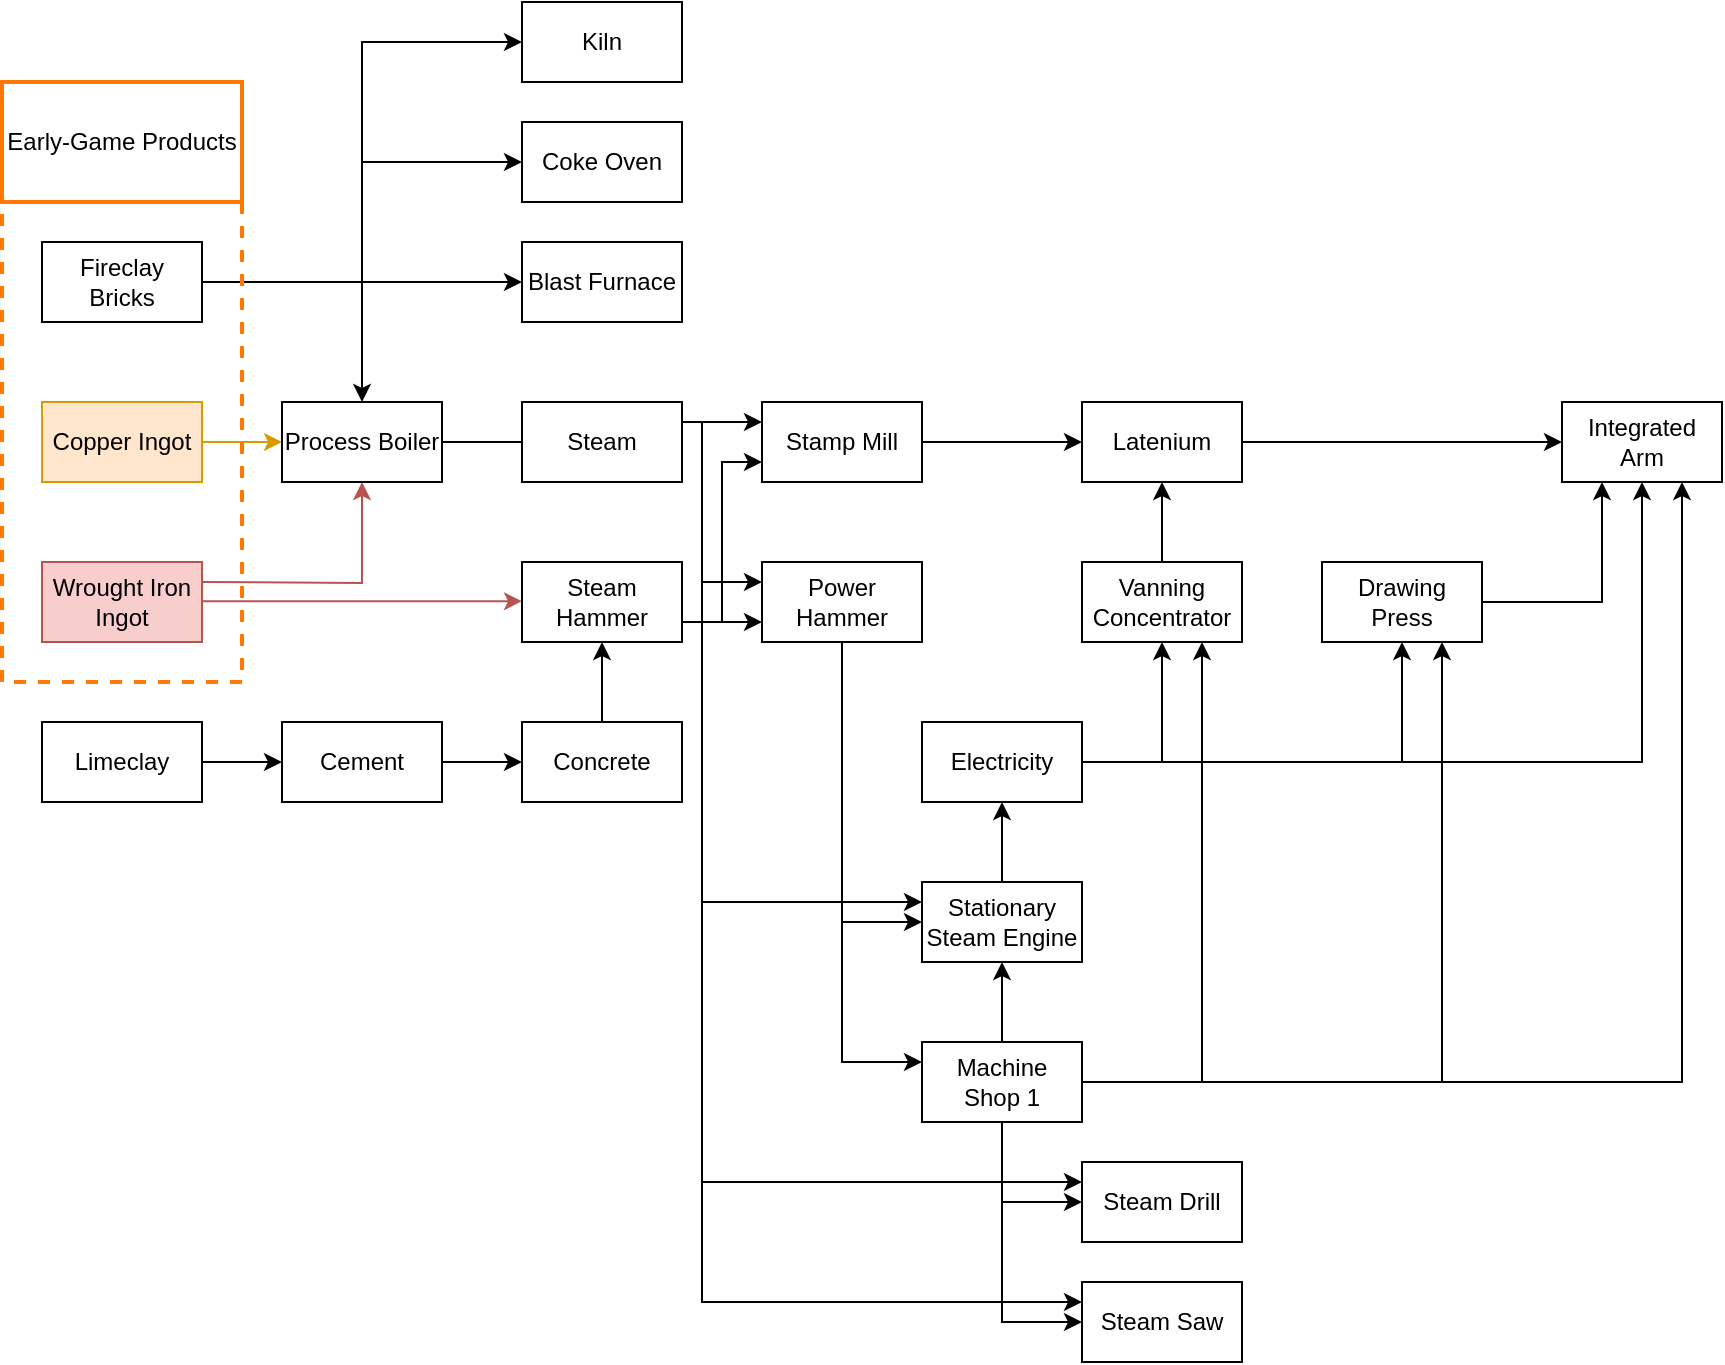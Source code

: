 <mxfile version="25.0.3">
  <diagram name="Page-1" id="IG3MzUUw2ymZqQd2v7ET">
    <mxGraphModel dx="1366" dy="869" grid="1" gridSize="10" guides="1" tooltips="1" connect="1" arrows="1" fold="1" page="0" pageScale="1" pageWidth="850" pageHeight="1100" math="0" shadow="0">
      <root>
        <mxCell id="0" />
        <mxCell id="1" parent="0" />
        <mxCell id="PVGm662-4inRBWsWVYEp-5" style="edgeStyle=orthogonalEdgeStyle;rounded=0;orthogonalLoop=1;jettySize=auto;html=1;entryX=0.5;entryY=0;entryDx=0;entryDy=0;" parent="1" source="m7AmhTVpTq-Uz_7KJyDs-37" target="PVGm662-4inRBWsWVYEp-4" edge="1">
          <mxGeometry relative="1" as="geometry" />
        </mxCell>
        <mxCell id="JbVLu6empZR443jNeuOb-39" style="edgeStyle=orthogonalEdgeStyle;rounded=0;orthogonalLoop=1;jettySize=auto;html=1;entryX=0;entryY=0.5;entryDx=0;entryDy=0;" edge="1" parent="1" source="m7AmhTVpTq-Uz_7KJyDs-37" target="JbVLu6empZR443jNeuOb-40">
          <mxGeometry relative="1" as="geometry">
            <mxPoint x="320" y="60" as="targetPoint" />
          </mxGeometry>
        </mxCell>
        <mxCell id="JbVLu6empZR443jNeuOb-42" style="edgeStyle=orthogonalEdgeStyle;rounded=0;orthogonalLoop=1;jettySize=auto;html=1;entryX=0;entryY=0.5;entryDx=0;entryDy=0;" edge="1" parent="1" source="m7AmhTVpTq-Uz_7KJyDs-37" target="JbVLu6empZR443jNeuOb-41">
          <mxGeometry relative="1" as="geometry" />
        </mxCell>
        <mxCell id="JbVLu6empZR443jNeuOb-44" style="edgeStyle=orthogonalEdgeStyle;rounded=0;orthogonalLoop=1;jettySize=auto;html=1;exitX=1;exitY=0.5;exitDx=0;exitDy=0;entryX=0;entryY=0.5;entryDx=0;entryDy=0;" edge="1" parent="1" source="m7AmhTVpTq-Uz_7KJyDs-37" target="JbVLu6empZR443jNeuOb-43">
          <mxGeometry relative="1" as="geometry" />
        </mxCell>
        <mxCell id="m7AmhTVpTq-Uz_7KJyDs-37" value="Fireclay&lt;br&gt;Bricks" style="rounded=0;whiteSpace=wrap;html=1;" parent="1" vertex="1">
          <mxGeometry x="120" y="120" width="80" height="40" as="geometry" />
        </mxCell>
        <mxCell id="m7AmhTVpTq-Uz_7KJyDs-78" style="edgeStyle=orthogonalEdgeStyle;rounded=0;orthogonalLoop=1;jettySize=auto;html=1;entryX=0;entryY=0.5;entryDx=0;entryDy=0;exitX=1;exitY=0.5;exitDx=0;exitDy=0;" parent="1" source="m7AmhTVpTq-Uz_7KJyDs-41" target="m7AmhTVpTq-Uz_7KJyDs-77" edge="1">
          <mxGeometry relative="1" as="geometry">
            <mxPoint x="220" y="310" as="sourcePoint" />
          </mxGeometry>
        </mxCell>
        <mxCell id="m7AmhTVpTq-Uz_7KJyDs-41" value="Limeclay" style="rounded=0;whiteSpace=wrap;html=1;" parent="1" vertex="1">
          <mxGeometry x="120" y="360" width="80" height="40" as="geometry" />
        </mxCell>
        <mxCell id="PVGm662-4inRBWsWVYEp-8" style="edgeStyle=orthogonalEdgeStyle;rounded=0;orthogonalLoop=1;jettySize=auto;html=1;" parent="1" source="m7AmhTVpTq-Uz_7KJyDs-77" target="PVGm662-4inRBWsWVYEp-7" edge="1">
          <mxGeometry relative="1" as="geometry" />
        </mxCell>
        <mxCell id="m7AmhTVpTq-Uz_7KJyDs-77" value="Cement" style="rounded=0;whiteSpace=wrap;html=1;" parent="1" vertex="1">
          <mxGeometry x="240" y="360" width="80" height="40" as="geometry" />
        </mxCell>
        <mxCell id="PVGm662-4inRBWsWVYEp-3" style="edgeStyle=orthogonalEdgeStyle;rounded=0;orthogonalLoop=1;jettySize=auto;html=1;entryX=0;entryY=0.5;entryDx=0;entryDy=0;fillColor=#ffe6cc;strokeColor=#d79b00;" parent="1" source="m7AmhTVpTq-Uz_7KJyDs-156" target="PVGm662-4inRBWsWVYEp-4" edge="1">
          <mxGeometry relative="1" as="geometry">
            <mxPoint x="320" y="220" as="targetPoint" />
          </mxGeometry>
        </mxCell>
        <mxCell id="m7AmhTVpTq-Uz_7KJyDs-156" value="Copper Ingot" style="rounded=0;whiteSpace=wrap;html=1;fillColor=#ffe6cc;strokeColor=#d79b00;" parent="1" vertex="1">
          <mxGeometry x="120" y="200" width="80" height="40" as="geometry" />
        </mxCell>
        <mxCell id="PVGm662-4inRBWsWVYEp-2" style="edgeStyle=orthogonalEdgeStyle;rounded=0;orthogonalLoop=1;jettySize=auto;html=1;entryX=0.5;entryY=1;entryDx=0;entryDy=0;fillColor=#f8cecc;strokeColor=#b85450;" parent="1" target="PVGm662-4inRBWsWVYEp-4" edge="1">
          <mxGeometry relative="1" as="geometry">
            <mxPoint x="320" y="230" as="targetPoint" />
            <mxPoint x="200" y="290.0" as="sourcePoint" />
          </mxGeometry>
        </mxCell>
        <mxCell id="PVGm662-4inRBWsWVYEp-6" style="edgeStyle=orthogonalEdgeStyle;rounded=0;orthogonalLoop=1;jettySize=auto;html=1;exitX=1;exitY=0.75;exitDx=0;exitDy=0;fillColor=#f8cecc;strokeColor=#b85450;" parent="1" edge="1">
          <mxGeometry relative="1" as="geometry">
            <mxPoint x="360" y="299.57" as="targetPoint" />
            <mxPoint x="200" y="299.57" as="sourcePoint" />
          </mxGeometry>
        </mxCell>
        <mxCell id="m7AmhTVpTq-Uz_7KJyDs-162" value="Wrought Iron Ingot" style="rounded=0;whiteSpace=wrap;html=1;fillColor=#f8cecc;strokeColor=#b85450;" parent="1" vertex="1">
          <mxGeometry x="120" y="280" width="80" height="40" as="geometry" />
        </mxCell>
        <mxCell id="m7AmhTVpTq-Uz_7KJyDs-195" value="Early-Game Products" style="rounded=0;whiteSpace=wrap;html=1;strokeColor=#ff7800;strokeWidth=2;" parent="1" vertex="1">
          <mxGeometry x="100" y="40" width="120" height="60" as="geometry" />
        </mxCell>
        <mxCell id="PVGm662-4inRBWsWVYEp-11" style="edgeStyle=orthogonalEdgeStyle;rounded=0;orthogonalLoop=1;jettySize=auto;html=1;" parent="1" source="PVGm662-4inRBWsWVYEp-4" edge="1">
          <mxGeometry relative="1" as="geometry">
            <mxPoint x="400" y="220" as="targetPoint" />
          </mxGeometry>
        </mxCell>
        <mxCell id="PVGm662-4inRBWsWVYEp-4" value="Process Boiler" style="rounded=0;whiteSpace=wrap;html=1;" parent="1" vertex="1">
          <mxGeometry x="240" y="200" width="80" height="40" as="geometry" />
        </mxCell>
        <mxCell id="PVGm662-4inRBWsWVYEp-10" style="edgeStyle=orthogonalEdgeStyle;rounded=0;orthogonalLoop=1;jettySize=auto;html=1;entryX=0.5;entryY=1;entryDx=0;entryDy=0;" parent="1" source="PVGm662-4inRBWsWVYEp-7" target="PVGm662-4inRBWsWVYEp-9" edge="1">
          <mxGeometry relative="1" as="geometry" />
        </mxCell>
        <mxCell id="PVGm662-4inRBWsWVYEp-7" value="Concrete" style="rounded=0;whiteSpace=wrap;html=1;" parent="1" vertex="1">
          <mxGeometry x="360" y="360" width="80" height="40" as="geometry" />
        </mxCell>
        <mxCell id="PVGm662-4inRBWsWVYEp-16" style="edgeStyle=orthogonalEdgeStyle;rounded=0;orthogonalLoop=1;jettySize=auto;html=1;entryX=0;entryY=0.75;entryDx=0;entryDy=0;exitX=1;exitY=0.75;exitDx=0;exitDy=0;" parent="1" source="PVGm662-4inRBWsWVYEp-9" target="PVGm662-4inRBWsWVYEp-15" edge="1">
          <mxGeometry relative="1" as="geometry">
            <Array as="points">
              <mxPoint x="460" y="310" />
              <mxPoint x="460" y="310" />
            </Array>
          </mxGeometry>
        </mxCell>
        <mxCell id="PVGm662-4inRBWsWVYEp-19" style="edgeStyle=orthogonalEdgeStyle;rounded=0;orthogonalLoop=1;jettySize=auto;html=1;exitX=1;exitY=0.75;exitDx=0;exitDy=0;entryX=0;entryY=0.75;entryDx=0;entryDy=0;" parent="1" source="PVGm662-4inRBWsWVYEp-9" target="PVGm662-4inRBWsWVYEp-18" edge="1">
          <mxGeometry relative="1" as="geometry" />
        </mxCell>
        <mxCell id="PVGm662-4inRBWsWVYEp-9" value="Steam Hammer" style="rounded=0;whiteSpace=wrap;html=1;" parent="1" vertex="1">
          <mxGeometry x="360" y="280" width="80" height="40" as="geometry" />
        </mxCell>
        <mxCell id="PVGm662-4inRBWsWVYEp-17" style="edgeStyle=orthogonalEdgeStyle;rounded=0;orthogonalLoop=1;jettySize=auto;html=1;entryX=0;entryY=0.25;entryDx=0;entryDy=0;exitX=1;exitY=0.25;exitDx=0;exitDy=0;" parent="1" source="PVGm662-4inRBWsWVYEp-12" target="PVGm662-4inRBWsWVYEp-15" edge="1">
          <mxGeometry relative="1" as="geometry">
            <Array as="points">
              <mxPoint x="450" y="210" />
              <mxPoint x="450" y="290" />
            </Array>
          </mxGeometry>
        </mxCell>
        <mxCell id="PVGm662-4inRBWsWVYEp-20" style="edgeStyle=orthogonalEdgeStyle;rounded=0;orthogonalLoop=1;jettySize=auto;html=1;exitX=1;exitY=0.25;exitDx=0;exitDy=0;entryX=0;entryY=0.25;entryDx=0;entryDy=0;" parent="1" source="PVGm662-4inRBWsWVYEp-12" target="PVGm662-4inRBWsWVYEp-18" edge="1">
          <mxGeometry relative="1" as="geometry" />
        </mxCell>
        <mxCell id="JbVLu6empZR443jNeuOb-26" style="edgeStyle=orthogonalEdgeStyle;rounded=0;orthogonalLoop=1;jettySize=auto;html=1;exitX=1;exitY=0.25;exitDx=0;exitDy=0;entryX=0;entryY=0.25;entryDx=0;entryDy=0;" edge="1" parent="1" source="PVGm662-4inRBWsWVYEp-12" target="JbVLu6empZR443jNeuOb-10">
          <mxGeometry relative="1" as="geometry">
            <Array as="points">
              <mxPoint x="450" y="210" />
              <mxPoint x="450" y="450" />
            </Array>
          </mxGeometry>
        </mxCell>
        <mxCell id="JbVLu6empZR443jNeuOb-29" style="edgeStyle=orthogonalEdgeStyle;rounded=0;orthogonalLoop=1;jettySize=auto;html=1;exitX=1;exitY=0.25;exitDx=0;exitDy=0;entryX=0;entryY=0.25;entryDx=0;entryDy=0;" edge="1" parent="1" source="PVGm662-4inRBWsWVYEp-12" target="JbVLu6empZR443jNeuOb-16">
          <mxGeometry relative="1" as="geometry">
            <Array as="points">
              <mxPoint x="450" y="210" />
              <mxPoint x="450" y="590" />
            </Array>
          </mxGeometry>
        </mxCell>
        <mxCell id="JbVLu6empZR443jNeuOb-30" style="edgeStyle=orthogonalEdgeStyle;rounded=0;orthogonalLoop=1;jettySize=auto;html=1;exitX=1;exitY=0.25;exitDx=0;exitDy=0;entryX=0;entryY=0.25;entryDx=0;entryDy=0;" edge="1" parent="1" source="PVGm662-4inRBWsWVYEp-12" target="JbVLu6empZR443jNeuOb-17">
          <mxGeometry relative="1" as="geometry">
            <Array as="points">
              <mxPoint x="450" y="210" />
              <mxPoint x="450" y="650" />
            </Array>
          </mxGeometry>
        </mxCell>
        <mxCell id="PVGm662-4inRBWsWVYEp-12" value="Steam" style="rounded=0;whiteSpace=wrap;html=1;" parent="1" vertex="1">
          <mxGeometry x="360" y="200" width="80" height="40" as="geometry" />
        </mxCell>
        <mxCell id="JbVLu6empZR443jNeuOb-7" style="edgeStyle=orthogonalEdgeStyle;rounded=0;orthogonalLoop=1;jettySize=auto;html=1;entryX=0;entryY=0.25;entryDx=0;entryDy=0;" edge="1" parent="1" source="PVGm662-4inRBWsWVYEp-15" target="JbVLu6empZR443jNeuOb-3">
          <mxGeometry relative="1" as="geometry" />
        </mxCell>
        <mxCell id="JbVLu6empZR443jNeuOb-13" style="edgeStyle=orthogonalEdgeStyle;rounded=0;orthogonalLoop=1;jettySize=auto;html=1;entryX=0;entryY=0.5;entryDx=0;entryDy=0;" edge="1" parent="1" source="PVGm662-4inRBWsWVYEp-15" target="JbVLu6empZR443jNeuOb-10">
          <mxGeometry relative="1" as="geometry" />
        </mxCell>
        <mxCell id="PVGm662-4inRBWsWVYEp-15" value="Power Hammer" style="rounded=0;whiteSpace=wrap;html=1;" parent="1" vertex="1">
          <mxGeometry x="480" y="280" width="80" height="40" as="geometry" />
        </mxCell>
        <mxCell id="JbVLu6empZR443jNeuOb-25" style="edgeStyle=orthogonalEdgeStyle;rounded=0;orthogonalLoop=1;jettySize=auto;html=1;entryX=0;entryY=0.5;entryDx=0;entryDy=0;" edge="1" parent="1" source="PVGm662-4inRBWsWVYEp-18" target="JbVLu6empZR443jNeuOb-23">
          <mxGeometry relative="1" as="geometry" />
        </mxCell>
        <mxCell id="PVGm662-4inRBWsWVYEp-18" value="Stamp Mill" style="rounded=0;whiteSpace=wrap;html=1;" parent="1" vertex="1">
          <mxGeometry x="480" y="200" width="80" height="40" as="geometry" />
        </mxCell>
        <mxCell id="JbVLu6empZR443jNeuOb-14" style="edgeStyle=orthogonalEdgeStyle;rounded=0;orthogonalLoop=1;jettySize=auto;html=1;" edge="1" parent="1" source="JbVLu6empZR443jNeuOb-3" target="JbVLu6empZR443jNeuOb-10">
          <mxGeometry relative="1" as="geometry" />
        </mxCell>
        <mxCell id="JbVLu6empZR443jNeuOb-15" style="edgeStyle=orthogonalEdgeStyle;rounded=0;orthogonalLoop=1;jettySize=auto;html=1;entryX=0;entryY=0.5;entryDx=0;entryDy=0;" edge="1" parent="1" source="JbVLu6empZR443jNeuOb-3" target="JbVLu6empZR443jNeuOb-16">
          <mxGeometry relative="1" as="geometry">
            <mxPoint x="680" y="540" as="targetPoint" />
            <Array as="points">
              <mxPoint x="600" y="600" />
            </Array>
          </mxGeometry>
        </mxCell>
        <mxCell id="JbVLu6empZR443jNeuOb-18" style="edgeStyle=orthogonalEdgeStyle;rounded=0;orthogonalLoop=1;jettySize=auto;html=1;entryX=0;entryY=0.5;entryDx=0;entryDy=0;" edge="1" parent="1" source="JbVLu6empZR443jNeuOb-3" target="JbVLu6empZR443jNeuOb-17">
          <mxGeometry relative="1" as="geometry" />
        </mxCell>
        <mxCell id="JbVLu6empZR443jNeuOb-27" style="edgeStyle=orthogonalEdgeStyle;rounded=0;orthogonalLoop=1;jettySize=auto;html=1;exitX=1;exitY=0.5;exitDx=0;exitDy=0;entryX=0.75;entryY=1;entryDx=0;entryDy=0;" edge="1" parent="1" source="JbVLu6empZR443jNeuOb-3" target="JbVLu6empZR443jNeuOb-20">
          <mxGeometry relative="1" as="geometry" />
        </mxCell>
        <mxCell id="JbVLu6empZR443jNeuOb-33" style="edgeStyle=orthogonalEdgeStyle;rounded=0;orthogonalLoop=1;jettySize=auto;html=1;entryX=0.75;entryY=1;entryDx=0;entryDy=0;" edge="1" parent="1" source="JbVLu6empZR443jNeuOb-3" target="JbVLu6empZR443jNeuOb-31">
          <mxGeometry relative="1" as="geometry" />
        </mxCell>
        <mxCell id="JbVLu6empZR443jNeuOb-36" style="edgeStyle=orthogonalEdgeStyle;rounded=0;orthogonalLoop=1;jettySize=auto;html=1;entryX=0.75;entryY=1;entryDx=0;entryDy=0;" edge="1" parent="1" source="JbVLu6empZR443jNeuOb-3" target="JbVLu6empZR443jNeuOb-34">
          <mxGeometry relative="1" as="geometry">
            <Array as="points">
              <mxPoint x="940" y="540" />
            </Array>
          </mxGeometry>
        </mxCell>
        <mxCell id="JbVLu6empZR443jNeuOb-3" value="Machine&lt;br&gt;Shop 1" style="rounded=0;whiteSpace=wrap;html=1;" vertex="1" parent="1">
          <mxGeometry x="560" y="520" width="80" height="40" as="geometry" />
        </mxCell>
        <mxCell id="JbVLu6empZR443jNeuOb-11" style="edgeStyle=orthogonalEdgeStyle;rounded=0;orthogonalLoop=1;jettySize=auto;html=1;" edge="1" parent="1" source="JbVLu6empZR443jNeuOb-10">
          <mxGeometry relative="1" as="geometry">
            <mxPoint x="600" y="400" as="targetPoint" />
          </mxGeometry>
        </mxCell>
        <mxCell id="JbVLu6empZR443jNeuOb-10" value="Stationary Steam Engine" style="rounded=0;whiteSpace=wrap;html=1;" vertex="1" parent="1">
          <mxGeometry x="560" y="440" width="80" height="40" as="geometry" />
        </mxCell>
        <mxCell id="JbVLu6empZR443jNeuOb-22" style="edgeStyle=orthogonalEdgeStyle;rounded=0;orthogonalLoop=1;jettySize=auto;html=1;entryX=0.5;entryY=1;entryDx=0;entryDy=0;" edge="1" parent="1" source="JbVLu6empZR443jNeuOb-12" target="JbVLu6empZR443jNeuOb-20">
          <mxGeometry relative="1" as="geometry">
            <Array as="points">
              <mxPoint x="680" y="380" />
            </Array>
          </mxGeometry>
        </mxCell>
        <mxCell id="JbVLu6empZR443jNeuOb-32" style="edgeStyle=orthogonalEdgeStyle;rounded=0;orthogonalLoop=1;jettySize=auto;html=1;" edge="1" parent="1" source="JbVLu6empZR443jNeuOb-12" target="JbVLu6empZR443jNeuOb-31">
          <mxGeometry relative="1" as="geometry" />
        </mxCell>
        <mxCell id="JbVLu6empZR443jNeuOb-38" style="edgeStyle=orthogonalEdgeStyle;rounded=0;orthogonalLoop=1;jettySize=auto;html=1;entryX=0.5;entryY=1;entryDx=0;entryDy=0;" edge="1" parent="1" source="JbVLu6empZR443jNeuOb-12" target="JbVLu6empZR443jNeuOb-34">
          <mxGeometry relative="1" as="geometry" />
        </mxCell>
        <mxCell id="JbVLu6empZR443jNeuOb-12" value="Electricity" style="rounded=0;whiteSpace=wrap;html=1;" vertex="1" parent="1">
          <mxGeometry x="560" y="360" width="80" height="40" as="geometry" />
        </mxCell>
        <mxCell id="JbVLu6empZR443jNeuOb-16" value="Steam Drill" style="rounded=0;whiteSpace=wrap;html=1;" vertex="1" parent="1">
          <mxGeometry x="640" y="580" width="80" height="40" as="geometry" />
        </mxCell>
        <mxCell id="JbVLu6empZR443jNeuOb-17" value="Steam Saw" style="rounded=0;whiteSpace=wrap;html=1;" vertex="1" parent="1">
          <mxGeometry x="640" y="640" width="80" height="40" as="geometry" />
        </mxCell>
        <mxCell id="JbVLu6empZR443jNeuOb-24" style="edgeStyle=orthogonalEdgeStyle;rounded=0;orthogonalLoop=1;jettySize=auto;html=1;entryX=0.5;entryY=1;entryDx=0;entryDy=0;" edge="1" parent="1" source="JbVLu6empZR443jNeuOb-20" target="JbVLu6empZR443jNeuOb-23">
          <mxGeometry relative="1" as="geometry" />
        </mxCell>
        <mxCell id="JbVLu6empZR443jNeuOb-20" value="Vanning Concentrator" style="rounded=0;whiteSpace=wrap;html=1;" vertex="1" parent="1">
          <mxGeometry x="640" y="280" width="80" height="40" as="geometry" />
        </mxCell>
        <mxCell id="JbVLu6empZR443jNeuOb-35" style="edgeStyle=orthogonalEdgeStyle;rounded=0;orthogonalLoop=1;jettySize=auto;html=1;exitX=1;exitY=0.5;exitDx=0;exitDy=0;entryX=0;entryY=0.5;entryDx=0;entryDy=0;" edge="1" parent="1" source="JbVLu6empZR443jNeuOb-23" target="JbVLu6empZR443jNeuOb-34">
          <mxGeometry relative="1" as="geometry" />
        </mxCell>
        <mxCell id="JbVLu6empZR443jNeuOb-23" value="Latenium" style="rounded=0;whiteSpace=wrap;html=1;" vertex="1" parent="1">
          <mxGeometry x="640" y="200" width="80" height="40" as="geometry" />
        </mxCell>
        <mxCell id="JbVLu6empZR443jNeuOb-37" style="edgeStyle=orthogonalEdgeStyle;rounded=0;orthogonalLoop=1;jettySize=auto;html=1;entryX=0.25;entryY=1;entryDx=0;entryDy=0;" edge="1" parent="1" source="JbVLu6empZR443jNeuOb-31" target="JbVLu6empZR443jNeuOb-34">
          <mxGeometry relative="1" as="geometry" />
        </mxCell>
        <mxCell id="JbVLu6empZR443jNeuOb-31" value="Drawing Press" style="rounded=0;whiteSpace=wrap;html=1;" vertex="1" parent="1">
          <mxGeometry x="760" y="280" width="80" height="40" as="geometry" />
        </mxCell>
        <mxCell id="JbVLu6empZR443jNeuOb-34" value="Integrated Arm" style="rounded=0;whiteSpace=wrap;html=1;" vertex="1" parent="1">
          <mxGeometry x="880" y="200" width="80" height="40" as="geometry" />
        </mxCell>
        <mxCell id="JbVLu6empZR443jNeuOb-40" value="Coke Oven" style="rounded=0;whiteSpace=wrap;html=1;" vertex="1" parent="1">
          <mxGeometry x="360" y="60" width="80" height="40" as="geometry" />
        </mxCell>
        <mxCell id="JbVLu6empZR443jNeuOb-41" value="Blast Furnace" style="rounded=0;whiteSpace=wrap;html=1;" vertex="1" parent="1">
          <mxGeometry x="360" y="120" width="80" height="40" as="geometry" />
        </mxCell>
        <mxCell id="JbVLu6empZR443jNeuOb-43" value="Kiln" style="rounded=0;whiteSpace=wrap;html=1;" vertex="1" parent="1">
          <mxGeometry x="360" width="80" height="40" as="geometry" />
        </mxCell>
        <mxCell id="m7AmhTVpTq-Uz_7KJyDs-194" value="" style="rounded=0;whiteSpace=wrap;html=1;dashed=1;strokeWidth=2;strokeColor=#FF7800;fillColor=none;" parent="1" vertex="1">
          <mxGeometry x="100" y="100" width="120" height="240" as="geometry" />
        </mxCell>
      </root>
    </mxGraphModel>
  </diagram>
</mxfile>
